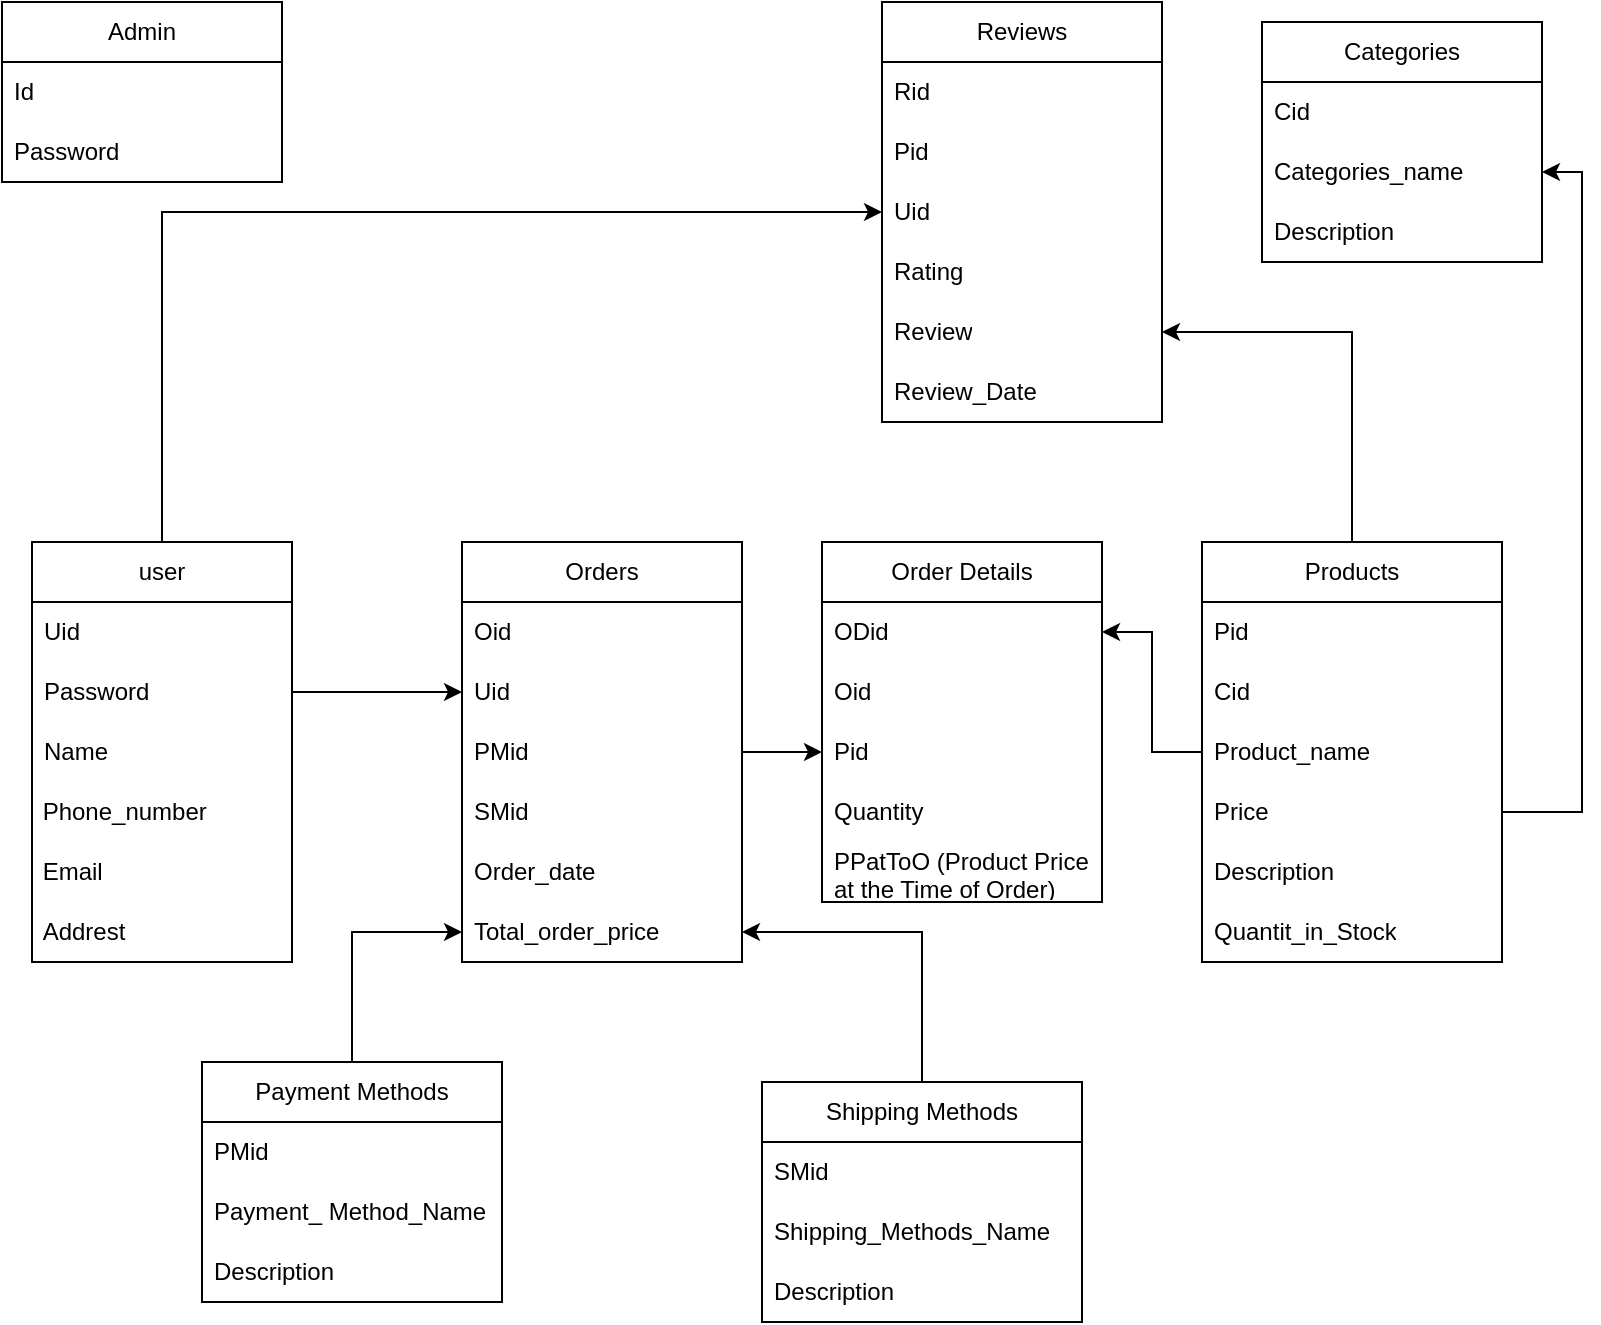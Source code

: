 <mxfile version="22.0.1" type="github">
  <diagram name="Page-1" id="W1hV3nqaHJXkkoNzgBto">
    <mxGraphModel dx="1295" dy="1786" grid="1" gridSize="10" guides="1" tooltips="1" connect="1" arrows="1" fold="1" page="1" pageScale="1" pageWidth="850" pageHeight="1100" math="0" shadow="0">
      <root>
        <mxCell id="0" />
        <mxCell id="1" parent="0" />
        <mxCell id="34bF7uumt3TM7SIQF1DT-64" style="edgeStyle=orthogonalEdgeStyle;rounded=0;orthogonalLoop=1;jettySize=auto;html=1;entryX=0;entryY=0.5;entryDx=0;entryDy=0;" edge="1" parent="1" source="34bF7uumt3TM7SIQF1DT-1" target="34bF7uumt3TM7SIQF1DT-48">
          <mxGeometry relative="1" as="geometry" />
        </mxCell>
        <mxCell id="34bF7uumt3TM7SIQF1DT-1" value="user" style="swimlane;fontStyle=0;childLayout=stackLayout;horizontal=1;startSize=30;horizontalStack=0;resizeParent=1;resizeParentMax=0;resizeLast=0;collapsible=1;marginBottom=0;whiteSpace=wrap;html=1;" vertex="1" parent="1">
          <mxGeometry x="65" y="170" width="130" height="210" as="geometry">
            <mxRectangle x="80" y="220" width="60" height="30" as="alternateBounds" />
          </mxGeometry>
        </mxCell>
        <mxCell id="34bF7uumt3TM7SIQF1DT-2" value="Uid" style="text;strokeColor=none;fillColor=none;align=left;verticalAlign=middle;spacingLeft=4;spacingRight=4;overflow=hidden;points=[[0,0.5],[1,0.5]];portConstraint=eastwest;rotatable=0;whiteSpace=wrap;html=1;" vertex="1" parent="34bF7uumt3TM7SIQF1DT-1">
          <mxGeometry y="30" width="130" height="30" as="geometry" />
        </mxCell>
        <mxCell id="34bF7uumt3TM7SIQF1DT-3" value="Password" style="text;strokeColor=none;fillColor=none;align=left;verticalAlign=middle;spacingLeft=4;spacingRight=4;overflow=hidden;points=[[0,0.5],[1,0.5]];portConstraint=eastwest;rotatable=0;whiteSpace=wrap;html=1;" vertex="1" parent="34bF7uumt3TM7SIQF1DT-1">
          <mxGeometry y="60" width="130" height="30" as="geometry" />
        </mxCell>
        <mxCell id="34bF7uumt3TM7SIQF1DT-4" value="Name" style="text;strokeColor=none;fillColor=none;align=left;verticalAlign=middle;spacingLeft=4;spacingRight=4;overflow=hidden;points=[[0,0.5],[1,0.5]];portConstraint=eastwest;rotatable=0;whiteSpace=wrap;html=1;" vertex="1" parent="34bF7uumt3TM7SIQF1DT-1">
          <mxGeometry y="90" width="130" height="30" as="geometry" />
        </mxCell>
        <mxCell id="34bF7uumt3TM7SIQF1DT-6" value="&amp;nbsp;Phone_number" style="text;html=1;strokeColor=none;fillColor=none;align=left;verticalAlign=middle;whiteSpace=wrap;rounded=0;" vertex="1" parent="34bF7uumt3TM7SIQF1DT-1">
          <mxGeometry y="120" width="130" height="30" as="geometry" />
        </mxCell>
        <mxCell id="34bF7uumt3TM7SIQF1DT-7" value="&amp;nbsp;Email" style="text;html=1;strokeColor=none;fillColor=none;align=left;verticalAlign=middle;whiteSpace=wrap;rounded=0;" vertex="1" parent="34bF7uumt3TM7SIQF1DT-1">
          <mxGeometry y="150" width="130" height="30" as="geometry" />
        </mxCell>
        <mxCell id="34bF7uumt3TM7SIQF1DT-8" value="&amp;nbsp;Addrest" style="text;html=1;strokeColor=none;fillColor=none;align=left;verticalAlign=middle;whiteSpace=wrap;rounded=0;" vertex="1" parent="34bF7uumt3TM7SIQF1DT-1">
          <mxGeometry y="180" width="130" height="30" as="geometry" />
        </mxCell>
        <mxCell id="34bF7uumt3TM7SIQF1DT-58" style="edgeStyle=orthogonalEdgeStyle;rounded=0;orthogonalLoop=1;jettySize=auto;html=1;entryX=1;entryY=0.5;entryDx=0;entryDy=0;" edge="1" parent="1" source="34bF7uumt3TM7SIQF1DT-9" target="34bF7uumt3TM7SIQF1DT-27">
          <mxGeometry relative="1" as="geometry" />
        </mxCell>
        <mxCell id="34bF7uumt3TM7SIQF1DT-62" style="edgeStyle=orthogonalEdgeStyle;rounded=0;orthogonalLoop=1;jettySize=auto;html=1;" edge="1" parent="1" source="34bF7uumt3TM7SIQF1DT-9" target="34bF7uumt3TM7SIQF1DT-50">
          <mxGeometry relative="1" as="geometry" />
        </mxCell>
        <mxCell id="34bF7uumt3TM7SIQF1DT-9" value="Products" style="swimlane;fontStyle=0;childLayout=stackLayout;horizontal=1;startSize=30;horizontalStack=0;resizeParent=1;resizeParentMax=0;resizeLast=0;collapsible=1;marginBottom=0;whiteSpace=wrap;html=1;" vertex="1" parent="1">
          <mxGeometry x="650" y="170" width="150" height="210" as="geometry" />
        </mxCell>
        <mxCell id="34bF7uumt3TM7SIQF1DT-10" value="Pid" style="text;strokeColor=none;fillColor=none;align=left;verticalAlign=middle;spacingLeft=4;spacingRight=4;overflow=hidden;points=[[0,0.5],[1,0.5]];portConstraint=eastwest;rotatable=0;whiteSpace=wrap;html=1;" vertex="1" parent="34bF7uumt3TM7SIQF1DT-9">
          <mxGeometry y="30" width="150" height="30" as="geometry" />
        </mxCell>
        <mxCell id="34bF7uumt3TM7SIQF1DT-23" value="Cid&amp;nbsp;" style="text;strokeColor=none;fillColor=none;align=left;verticalAlign=middle;spacingLeft=4;spacingRight=4;overflow=hidden;points=[[0,0.5],[1,0.5]];portConstraint=eastwest;rotatable=0;whiteSpace=wrap;html=1;" vertex="1" parent="34bF7uumt3TM7SIQF1DT-9">
          <mxGeometry y="60" width="150" height="30" as="geometry" />
        </mxCell>
        <mxCell id="34bF7uumt3TM7SIQF1DT-11" value="Product_name" style="text;strokeColor=none;fillColor=none;align=left;verticalAlign=middle;spacingLeft=4;spacingRight=4;overflow=hidden;points=[[0,0.5],[1,0.5]];portConstraint=eastwest;rotatable=0;whiteSpace=wrap;html=1;" vertex="1" parent="34bF7uumt3TM7SIQF1DT-9">
          <mxGeometry y="90" width="150" height="30" as="geometry" />
        </mxCell>
        <mxCell id="34bF7uumt3TM7SIQF1DT-12" value="Price" style="text;strokeColor=none;fillColor=none;align=left;verticalAlign=middle;spacingLeft=4;spacingRight=4;overflow=hidden;points=[[0,0.5],[1,0.5]];portConstraint=eastwest;rotatable=0;whiteSpace=wrap;html=1;" vertex="1" parent="34bF7uumt3TM7SIQF1DT-9">
          <mxGeometry y="120" width="150" height="30" as="geometry" />
        </mxCell>
        <mxCell id="34bF7uumt3TM7SIQF1DT-13" value="Description" style="text;strokeColor=none;fillColor=none;align=left;verticalAlign=middle;spacingLeft=4;spacingRight=4;overflow=hidden;points=[[0,0.5],[1,0.5]];portConstraint=eastwest;rotatable=0;whiteSpace=wrap;html=1;" vertex="1" parent="34bF7uumt3TM7SIQF1DT-9">
          <mxGeometry y="150" width="150" height="30" as="geometry" />
        </mxCell>
        <mxCell id="34bF7uumt3TM7SIQF1DT-22" value="Quantit_in_Stock" style="text;strokeColor=none;fillColor=none;align=left;verticalAlign=middle;spacingLeft=4;spacingRight=4;overflow=hidden;points=[[0,0.5],[1,0.5]];portConstraint=eastwest;rotatable=0;whiteSpace=wrap;html=1;" vertex="1" parent="34bF7uumt3TM7SIQF1DT-9">
          <mxGeometry y="180" width="150" height="30" as="geometry" />
        </mxCell>
        <mxCell id="34bF7uumt3TM7SIQF1DT-14" value="Orders" style="swimlane;fontStyle=0;childLayout=stackLayout;horizontal=1;startSize=30;horizontalStack=0;resizeParent=1;resizeParentMax=0;resizeLast=0;collapsible=1;marginBottom=0;whiteSpace=wrap;html=1;" vertex="1" parent="1">
          <mxGeometry x="280" y="170" width="140" height="210" as="geometry" />
        </mxCell>
        <mxCell id="34bF7uumt3TM7SIQF1DT-15" value="Oid" style="text;strokeColor=none;fillColor=none;align=left;verticalAlign=middle;spacingLeft=4;spacingRight=4;overflow=hidden;points=[[0,0.5],[1,0.5]];portConstraint=eastwest;rotatable=0;whiteSpace=wrap;html=1;" vertex="1" parent="34bF7uumt3TM7SIQF1DT-14">
          <mxGeometry y="30" width="140" height="30" as="geometry" />
        </mxCell>
        <mxCell id="34bF7uumt3TM7SIQF1DT-17" value="Uid" style="text;strokeColor=none;fillColor=none;align=left;verticalAlign=middle;spacingLeft=4;spacingRight=4;overflow=hidden;points=[[0,0.5],[1,0.5]];portConstraint=eastwest;rotatable=0;whiteSpace=wrap;html=1;" vertex="1" parent="34bF7uumt3TM7SIQF1DT-14">
          <mxGeometry y="60" width="140" height="30" as="geometry" />
        </mxCell>
        <mxCell id="34bF7uumt3TM7SIQF1DT-43" value="PMid" style="text;strokeColor=none;fillColor=none;align=left;verticalAlign=middle;spacingLeft=4;spacingRight=4;overflow=hidden;points=[[0,0.5],[1,0.5]];portConstraint=eastwest;rotatable=0;whiteSpace=wrap;html=1;" vertex="1" parent="34bF7uumt3TM7SIQF1DT-14">
          <mxGeometry y="90" width="140" height="30" as="geometry" />
        </mxCell>
        <mxCell id="34bF7uumt3TM7SIQF1DT-44" value="SMid" style="text;strokeColor=none;fillColor=none;align=left;verticalAlign=middle;spacingLeft=4;spacingRight=4;overflow=hidden;points=[[0,0.5],[1,0.5]];portConstraint=eastwest;rotatable=0;whiteSpace=wrap;html=1;" vertex="1" parent="34bF7uumt3TM7SIQF1DT-14">
          <mxGeometry y="120" width="140" height="30" as="geometry" />
        </mxCell>
        <mxCell id="34bF7uumt3TM7SIQF1DT-24" value="Order_date" style="text;strokeColor=none;fillColor=none;align=left;verticalAlign=middle;spacingLeft=4;spacingRight=4;overflow=hidden;points=[[0,0.5],[1,0.5]];portConstraint=eastwest;rotatable=0;whiteSpace=wrap;html=1;" vertex="1" parent="34bF7uumt3TM7SIQF1DT-14">
          <mxGeometry y="150" width="140" height="30" as="geometry" />
        </mxCell>
        <mxCell id="34bF7uumt3TM7SIQF1DT-25" value="Total_order_price" style="text;strokeColor=none;fillColor=none;align=left;verticalAlign=middle;spacingLeft=4;spacingRight=4;overflow=hidden;points=[[0,0.5],[1,0.5]];portConstraint=eastwest;rotatable=0;whiteSpace=wrap;html=1;" vertex="1" parent="34bF7uumt3TM7SIQF1DT-14">
          <mxGeometry y="180" width="140" height="30" as="geometry" />
        </mxCell>
        <mxCell id="34bF7uumt3TM7SIQF1DT-18" value="Categories" style="swimlane;fontStyle=0;childLayout=stackLayout;horizontal=1;startSize=30;horizontalStack=0;resizeParent=1;resizeParentMax=0;resizeLast=0;collapsible=1;marginBottom=0;whiteSpace=wrap;html=1;" vertex="1" parent="1">
          <mxGeometry x="680" y="-90" width="140" height="120" as="geometry" />
        </mxCell>
        <mxCell id="34bF7uumt3TM7SIQF1DT-19" value="Cid" style="text;strokeColor=none;fillColor=none;align=left;verticalAlign=middle;spacingLeft=4;spacingRight=4;overflow=hidden;points=[[0,0.5],[1,0.5]];portConstraint=eastwest;rotatable=0;whiteSpace=wrap;html=1;" vertex="1" parent="34bF7uumt3TM7SIQF1DT-18">
          <mxGeometry y="30" width="140" height="30" as="geometry" />
        </mxCell>
        <mxCell id="34bF7uumt3TM7SIQF1DT-20" value="Categories_name" style="text;strokeColor=none;fillColor=none;align=left;verticalAlign=middle;spacingLeft=4;spacingRight=4;overflow=hidden;points=[[0,0.5],[1,0.5]];portConstraint=eastwest;rotatable=0;whiteSpace=wrap;html=1;" vertex="1" parent="34bF7uumt3TM7SIQF1DT-18">
          <mxGeometry y="60" width="140" height="30" as="geometry" />
        </mxCell>
        <mxCell id="34bF7uumt3TM7SIQF1DT-21" value="Description" style="text;strokeColor=none;fillColor=none;align=left;verticalAlign=middle;spacingLeft=4;spacingRight=4;overflow=hidden;points=[[0,0.5],[1,0.5]];portConstraint=eastwest;rotatable=0;whiteSpace=wrap;html=1;" vertex="1" parent="34bF7uumt3TM7SIQF1DT-18">
          <mxGeometry y="90" width="140" height="30" as="geometry" />
        </mxCell>
        <mxCell id="34bF7uumt3TM7SIQF1DT-26" value="Order Details" style="swimlane;fontStyle=0;childLayout=stackLayout;horizontal=1;startSize=30;horizontalStack=0;resizeParent=1;resizeParentMax=0;resizeLast=0;collapsible=1;marginBottom=0;whiteSpace=wrap;html=1;" vertex="1" parent="1">
          <mxGeometry x="460" y="170" width="140" height="180" as="geometry" />
        </mxCell>
        <mxCell id="34bF7uumt3TM7SIQF1DT-27" value="ODid" style="text;strokeColor=none;fillColor=none;align=left;verticalAlign=middle;spacingLeft=4;spacingRight=4;overflow=hidden;points=[[0,0.5],[1,0.5]];portConstraint=eastwest;rotatable=0;whiteSpace=wrap;html=1;" vertex="1" parent="34bF7uumt3TM7SIQF1DT-26">
          <mxGeometry y="30" width="140" height="30" as="geometry" />
        </mxCell>
        <mxCell id="34bF7uumt3TM7SIQF1DT-28" value="Oid" style="text;strokeColor=none;fillColor=none;align=left;verticalAlign=middle;spacingLeft=4;spacingRight=4;overflow=hidden;points=[[0,0.5],[1,0.5]];portConstraint=eastwest;rotatable=0;whiteSpace=wrap;html=1;" vertex="1" parent="34bF7uumt3TM7SIQF1DT-26">
          <mxGeometry y="60" width="140" height="30" as="geometry" />
        </mxCell>
        <mxCell id="34bF7uumt3TM7SIQF1DT-29" value="Pid" style="text;strokeColor=none;fillColor=none;align=left;verticalAlign=middle;spacingLeft=4;spacingRight=4;overflow=hidden;points=[[0,0.5],[1,0.5]];portConstraint=eastwest;rotatable=0;whiteSpace=wrap;html=1;" vertex="1" parent="34bF7uumt3TM7SIQF1DT-26">
          <mxGeometry y="90" width="140" height="30" as="geometry" />
        </mxCell>
        <mxCell id="34bF7uumt3TM7SIQF1DT-30" value="Quantity" style="text;strokeColor=none;fillColor=none;align=left;verticalAlign=middle;spacingLeft=4;spacingRight=4;overflow=hidden;points=[[0,0.5],[1,0.5]];portConstraint=eastwest;rotatable=0;whiteSpace=wrap;html=1;" vertex="1" parent="34bF7uumt3TM7SIQF1DT-26">
          <mxGeometry y="120" width="140" height="30" as="geometry" />
        </mxCell>
        <mxCell id="34bF7uumt3TM7SIQF1DT-31" value="PPatToO (Product Price at the Time of Order)" style="text;strokeColor=none;fillColor=none;align=left;verticalAlign=middle;spacingLeft=4;spacingRight=4;overflow=hidden;points=[[0,0.5],[1,0.5]];portConstraint=eastwest;rotatable=0;whiteSpace=wrap;html=1;" vertex="1" parent="34bF7uumt3TM7SIQF1DT-26">
          <mxGeometry y="150" width="140" height="30" as="geometry" />
        </mxCell>
        <mxCell id="34bF7uumt3TM7SIQF1DT-60" style="edgeStyle=orthogonalEdgeStyle;rounded=0;orthogonalLoop=1;jettySize=auto;html=1;entryX=0;entryY=0.5;entryDx=0;entryDy=0;" edge="1" parent="1" source="34bF7uumt3TM7SIQF1DT-32" target="34bF7uumt3TM7SIQF1DT-25">
          <mxGeometry relative="1" as="geometry" />
        </mxCell>
        <mxCell id="34bF7uumt3TM7SIQF1DT-32" value="Payment Methods" style="swimlane;fontStyle=0;childLayout=stackLayout;horizontal=1;startSize=30;horizontalStack=0;resizeParent=1;resizeParentMax=0;resizeLast=0;collapsible=1;marginBottom=0;whiteSpace=wrap;html=1;" vertex="1" parent="1">
          <mxGeometry x="150" y="430" width="150" height="120" as="geometry" />
        </mxCell>
        <mxCell id="34bF7uumt3TM7SIQF1DT-33" value="PMid" style="text;strokeColor=none;fillColor=none;align=left;verticalAlign=middle;spacingLeft=4;spacingRight=4;overflow=hidden;points=[[0,0.5],[1,0.5]];portConstraint=eastwest;rotatable=0;whiteSpace=wrap;html=1;" vertex="1" parent="34bF7uumt3TM7SIQF1DT-32">
          <mxGeometry y="30" width="150" height="30" as="geometry" />
        </mxCell>
        <mxCell id="34bF7uumt3TM7SIQF1DT-34" value="Payment_ Method_Name" style="text;strokeColor=none;fillColor=none;align=left;verticalAlign=middle;spacingLeft=4;spacingRight=4;overflow=hidden;points=[[0,0.5],[1,0.5]];portConstraint=eastwest;rotatable=0;whiteSpace=wrap;html=1;" vertex="1" parent="34bF7uumt3TM7SIQF1DT-32">
          <mxGeometry y="60" width="150" height="30" as="geometry" />
        </mxCell>
        <mxCell id="34bF7uumt3TM7SIQF1DT-35" value="Description" style="text;strokeColor=none;fillColor=none;align=left;verticalAlign=middle;spacingLeft=4;spacingRight=4;overflow=hidden;points=[[0,0.5],[1,0.5]];portConstraint=eastwest;rotatable=0;whiteSpace=wrap;html=1;" vertex="1" parent="34bF7uumt3TM7SIQF1DT-32">
          <mxGeometry y="90" width="150" height="30" as="geometry" />
        </mxCell>
        <mxCell id="34bF7uumt3TM7SIQF1DT-61" style="edgeStyle=orthogonalEdgeStyle;rounded=0;orthogonalLoop=1;jettySize=auto;html=1;entryX=1;entryY=0.5;entryDx=0;entryDy=0;" edge="1" parent="1" source="34bF7uumt3TM7SIQF1DT-36" target="34bF7uumt3TM7SIQF1DT-25">
          <mxGeometry relative="1" as="geometry" />
        </mxCell>
        <mxCell id="34bF7uumt3TM7SIQF1DT-36" value="Shipping Methods" style="swimlane;fontStyle=0;childLayout=stackLayout;horizontal=1;startSize=30;horizontalStack=0;resizeParent=1;resizeParentMax=0;resizeLast=0;collapsible=1;marginBottom=0;whiteSpace=wrap;html=1;" vertex="1" parent="1">
          <mxGeometry x="430" y="440" width="160" height="120" as="geometry" />
        </mxCell>
        <mxCell id="34bF7uumt3TM7SIQF1DT-37" value="SMid" style="text;strokeColor=none;fillColor=none;align=left;verticalAlign=middle;spacingLeft=4;spacingRight=4;overflow=hidden;points=[[0,0.5],[1,0.5]];portConstraint=eastwest;rotatable=0;whiteSpace=wrap;html=1;" vertex="1" parent="34bF7uumt3TM7SIQF1DT-36">
          <mxGeometry y="30" width="160" height="30" as="geometry" />
        </mxCell>
        <mxCell id="34bF7uumt3TM7SIQF1DT-38" value="Shipping_Methods_Name" style="text;strokeColor=none;fillColor=none;align=left;verticalAlign=middle;spacingLeft=4;spacingRight=4;overflow=hidden;points=[[0,0.5],[1,0.5]];portConstraint=eastwest;rotatable=0;whiteSpace=wrap;html=1;" vertex="1" parent="34bF7uumt3TM7SIQF1DT-36">
          <mxGeometry y="60" width="160" height="30" as="geometry" />
        </mxCell>
        <mxCell id="34bF7uumt3TM7SIQF1DT-39" value="Description" style="text;strokeColor=none;fillColor=none;align=left;verticalAlign=middle;spacingLeft=4;spacingRight=4;overflow=hidden;points=[[0,0.5],[1,0.5]];portConstraint=eastwest;rotatable=0;whiteSpace=wrap;html=1;" vertex="1" parent="34bF7uumt3TM7SIQF1DT-36">
          <mxGeometry y="90" width="160" height="30" as="geometry" />
        </mxCell>
        <mxCell id="34bF7uumt3TM7SIQF1DT-45" value="Reviews" style="swimlane;fontStyle=0;childLayout=stackLayout;horizontal=1;startSize=30;horizontalStack=0;resizeParent=1;resizeParentMax=0;resizeLast=0;collapsible=1;marginBottom=0;whiteSpace=wrap;html=1;" vertex="1" parent="1">
          <mxGeometry x="490" y="-100" width="140" height="210" as="geometry" />
        </mxCell>
        <mxCell id="34bF7uumt3TM7SIQF1DT-46" value="Rid" style="text;strokeColor=none;fillColor=none;align=left;verticalAlign=middle;spacingLeft=4;spacingRight=4;overflow=hidden;points=[[0,0.5],[1,0.5]];portConstraint=eastwest;rotatable=0;whiteSpace=wrap;html=1;" vertex="1" parent="34bF7uumt3TM7SIQF1DT-45">
          <mxGeometry y="30" width="140" height="30" as="geometry" />
        </mxCell>
        <mxCell id="34bF7uumt3TM7SIQF1DT-47" value="Pid" style="text;strokeColor=none;fillColor=none;align=left;verticalAlign=middle;spacingLeft=4;spacingRight=4;overflow=hidden;points=[[0,0.5],[1,0.5]];portConstraint=eastwest;rotatable=0;whiteSpace=wrap;html=1;" vertex="1" parent="34bF7uumt3TM7SIQF1DT-45">
          <mxGeometry y="60" width="140" height="30" as="geometry" />
        </mxCell>
        <mxCell id="34bF7uumt3TM7SIQF1DT-48" value="Uid" style="text;strokeColor=none;fillColor=none;align=left;verticalAlign=middle;spacingLeft=4;spacingRight=4;overflow=hidden;points=[[0,0.5],[1,0.5]];portConstraint=eastwest;rotatable=0;whiteSpace=wrap;html=1;" vertex="1" parent="34bF7uumt3TM7SIQF1DT-45">
          <mxGeometry y="90" width="140" height="30" as="geometry" />
        </mxCell>
        <mxCell id="34bF7uumt3TM7SIQF1DT-49" value="Rating" style="text;strokeColor=none;fillColor=none;align=left;verticalAlign=middle;spacingLeft=4;spacingRight=4;overflow=hidden;points=[[0,0.5],[1,0.5]];portConstraint=eastwest;rotatable=0;whiteSpace=wrap;html=1;" vertex="1" parent="34bF7uumt3TM7SIQF1DT-45">
          <mxGeometry y="120" width="140" height="30" as="geometry" />
        </mxCell>
        <mxCell id="34bF7uumt3TM7SIQF1DT-50" value="Review" style="text;strokeColor=none;fillColor=none;align=left;verticalAlign=middle;spacingLeft=4;spacingRight=4;overflow=hidden;points=[[0,0.5],[1,0.5]];portConstraint=eastwest;rotatable=0;whiteSpace=wrap;html=1;" vertex="1" parent="34bF7uumt3TM7SIQF1DT-45">
          <mxGeometry y="150" width="140" height="30" as="geometry" />
        </mxCell>
        <mxCell id="34bF7uumt3TM7SIQF1DT-51" value="Review_Date" style="text;strokeColor=none;fillColor=none;align=left;verticalAlign=middle;spacingLeft=4;spacingRight=4;overflow=hidden;points=[[0,0.5],[1,0.5]];portConstraint=eastwest;rotatable=0;whiteSpace=wrap;html=1;" vertex="1" parent="34bF7uumt3TM7SIQF1DT-45">
          <mxGeometry y="180" width="140" height="30" as="geometry" />
        </mxCell>
        <mxCell id="34bF7uumt3TM7SIQF1DT-52" value="Admin" style="swimlane;fontStyle=0;childLayout=stackLayout;horizontal=1;startSize=30;horizontalStack=0;resizeParent=1;resizeParentMax=0;resizeLast=0;collapsible=1;marginBottom=0;whiteSpace=wrap;html=1;" vertex="1" parent="1">
          <mxGeometry x="50" y="-100" width="140" height="90" as="geometry" />
        </mxCell>
        <mxCell id="34bF7uumt3TM7SIQF1DT-53" value="Id" style="text;strokeColor=none;fillColor=none;align=left;verticalAlign=middle;spacingLeft=4;spacingRight=4;overflow=hidden;points=[[0,0.5],[1,0.5]];portConstraint=eastwest;rotatable=0;whiteSpace=wrap;html=1;" vertex="1" parent="34bF7uumt3TM7SIQF1DT-52">
          <mxGeometry y="30" width="140" height="30" as="geometry" />
        </mxCell>
        <mxCell id="34bF7uumt3TM7SIQF1DT-54" value="Password" style="text;strokeColor=none;fillColor=none;align=left;verticalAlign=middle;spacingLeft=4;spacingRight=4;overflow=hidden;points=[[0,0.5],[1,0.5]];portConstraint=eastwest;rotatable=0;whiteSpace=wrap;html=1;" vertex="1" parent="34bF7uumt3TM7SIQF1DT-52">
          <mxGeometry y="60" width="140" height="30" as="geometry" />
        </mxCell>
        <mxCell id="34bF7uumt3TM7SIQF1DT-57" style="edgeStyle=orthogonalEdgeStyle;rounded=0;orthogonalLoop=1;jettySize=auto;html=1;exitX=1;exitY=0.5;exitDx=0;exitDy=0;entryX=0;entryY=0.5;entryDx=0;entryDy=0;" edge="1" parent="1" source="34bF7uumt3TM7SIQF1DT-3" target="34bF7uumt3TM7SIQF1DT-17">
          <mxGeometry relative="1" as="geometry" />
        </mxCell>
        <mxCell id="34bF7uumt3TM7SIQF1DT-59" style="edgeStyle=orthogonalEdgeStyle;rounded=0;orthogonalLoop=1;jettySize=auto;html=1;entryX=0;entryY=0.5;entryDx=0;entryDy=0;" edge="1" parent="1" source="34bF7uumt3TM7SIQF1DT-43" target="34bF7uumt3TM7SIQF1DT-29">
          <mxGeometry relative="1" as="geometry" />
        </mxCell>
        <mxCell id="34bF7uumt3TM7SIQF1DT-63" style="edgeStyle=orthogonalEdgeStyle;rounded=0;orthogonalLoop=1;jettySize=auto;html=1;entryX=1;entryY=0.5;entryDx=0;entryDy=0;" edge="1" parent="1" source="34bF7uumt3TM7SIQF1DT-12" target="34bF7uumt3TM7SIQF1DT-20">
          <mxGeometry relative="1" as="geometry" />
        </mxCell>
      </root>
    </mxGraphModel>
  </diagram>
</mxfile>
